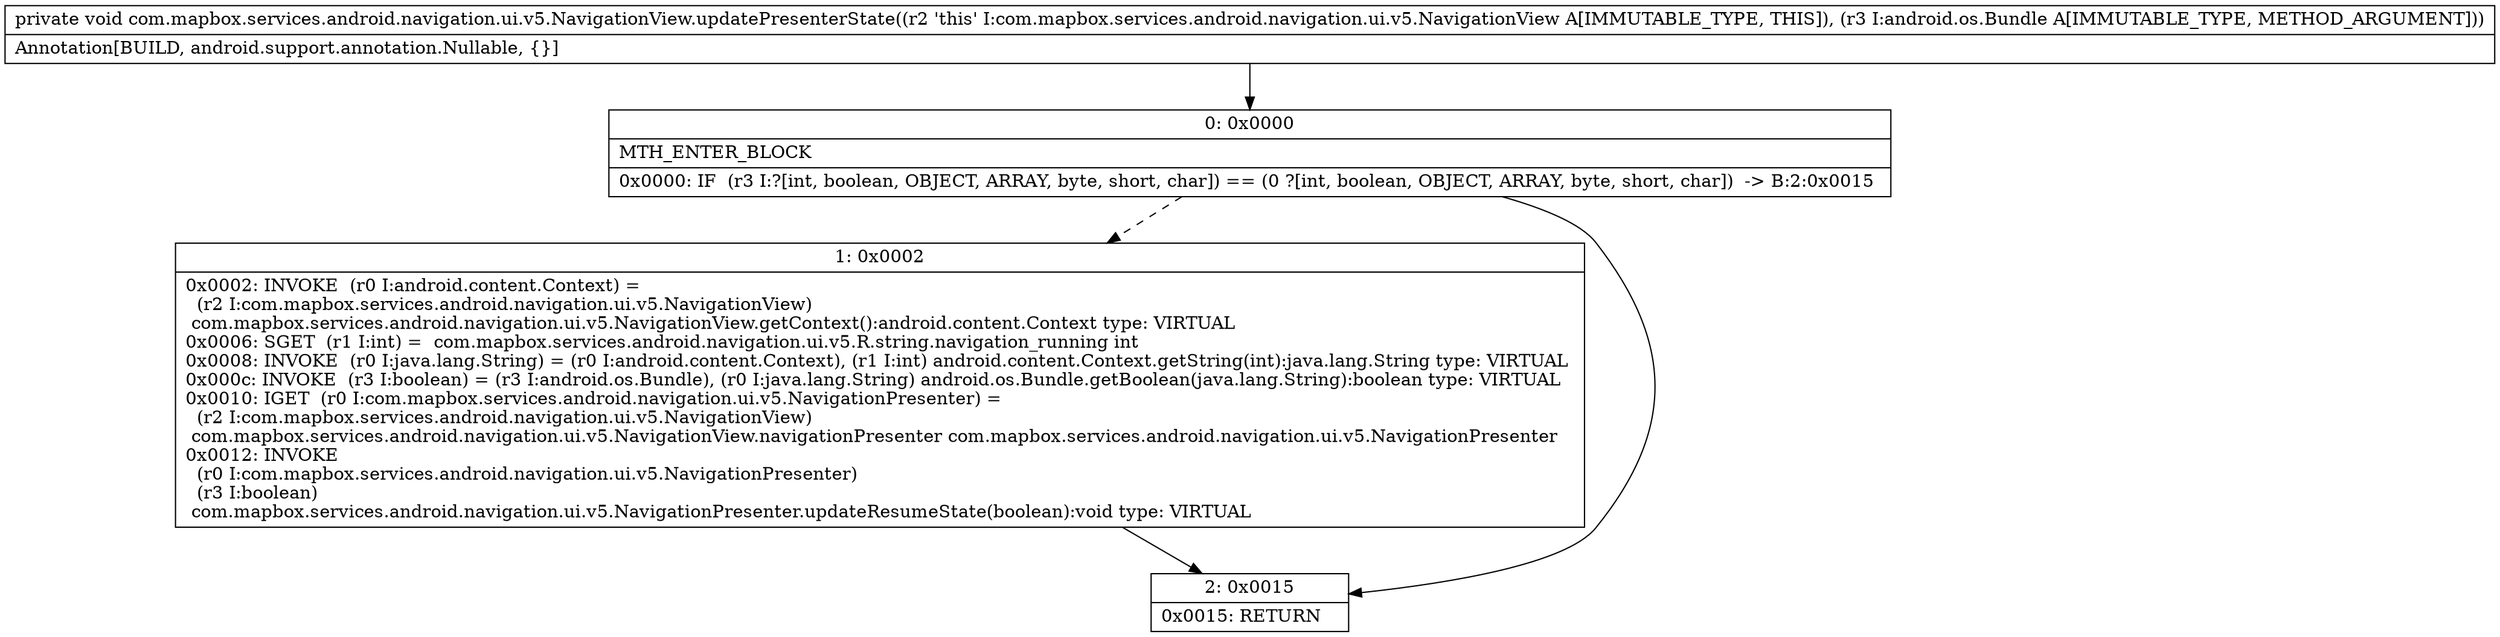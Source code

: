 digraph "CFG forcom.mapbox.services.android.navigation.ui.v5.NavigationView.updatePresenterState(Landroid\/os\/Bundle;)V" {
Node_0 [shape=record,label="{0\:\ 0x0000|MTH_ENTER_BLOCK\l|0x0000: IF  (r3 I:?[int, boolean, OBJECT, ARRAY, byte, short, char]) == (0 ?[int, boolean, OBJECT, ARRAY, byte, short, char])  \-\> B:2:0x0015 \l}"];
Node_1 [shape=record,label="{1\:\ 0x0002|0x0002: INVOKE  (r0 I:android.content.Context) = \l  (r2 I:com.mapbox.services.android.navigation.ui.v5.NavigationView)\l com.mapbox.services.android.navigation.ui.v5.NavigationView.getContext():android.content.Context type: VIRTUAL \l0x0006: SGET  (r1 I:int) =  com.mapbox.services.android.navigation.ui.v5.R.string.navigation_running int \l0x0008: INVOKE  (r0 I:java.lang.String) = (r0 I:android.content.Context), (r1 I:int) android.content.Context.getString(int):java.lang.String type: VIRTUAL \l0x000c: INVOKE  (r3 I:boolean) = (r3 I:android.os.Bundle), (r0 I:java.lang.String) android.os.Bundle.getBoolean(java.lang.String):boolean type: VIRTUAL \l0x0010: IGET  (r0 I:com.mapbox.services.android.navigation.ui.v5.NavigationPresenter) = \l  (r2 I:com.mapbox.services.android.navigation.ui.v5.NavigationView)\l com.mapbox.services.android.navigation.ui.v5.NavigationView.navigationPresenter com.mapbox.services.android.navigation.ui.v5.NavigationPresenter \l0x0012: INVOKE  \l  (r0 I:com.mapbox.services.android.navigation.ui.v5.NavigationPresenter)\l  (r3 I:boolean)\l com.mapbox.services.android.navigation.ui.v5.NavigationPresenter.updateResumeState(boolean):void type: VIRTUAL \l}"];
Node_2 [shape=record,label="{2\:\ 0x0015|0x0015: RETURN   \l}"];
MethodNode[shape=record,label="{private void com.mapbox.services.android.navigation.ui.v5.NavigationView.updatePresenterState((r2 'this' I:com.mapbox.services.android.navigation.ui.v5.NavigationView A[IMMUTABLE_TYPE, THIS]), (r3 I:android.os.Bundle A[IMMUTABLE_TYPE, METHOD_ARGUMENT]))  | Annotation[BUILD, android.support.annotation.Nullable, \{\}]\l}"];
MethodNode -> Node_0;
Node_0 -> Node_1[style=dashed];
Node_0 -> Node_2;
Node_1 -> Node_2;
}


